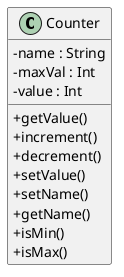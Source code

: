 @startuml

skinparam Shadowing false               /' Désactive l'effet d'ombre sur les éléments '/
skinparam classAttributeIconSize 0      /' Taille des icônes d'attribut de classe (ici 0 pour les cacher) '/
skinparam defaultFontName Consolas      /' Utilisation de la police Consolas par défaut '/
!pragma useIntermediatePackages false   /' Désactive l'utilisation de packages intermédiaires '/


class Counter {
    -name : String
    -maxVal : Int
    -value : Int
    +getValue()
    +increment()
    +decrement()
    +setValue()
    +setName()
    +getName()
    +isMin()
    +isMax()
}

@enduml